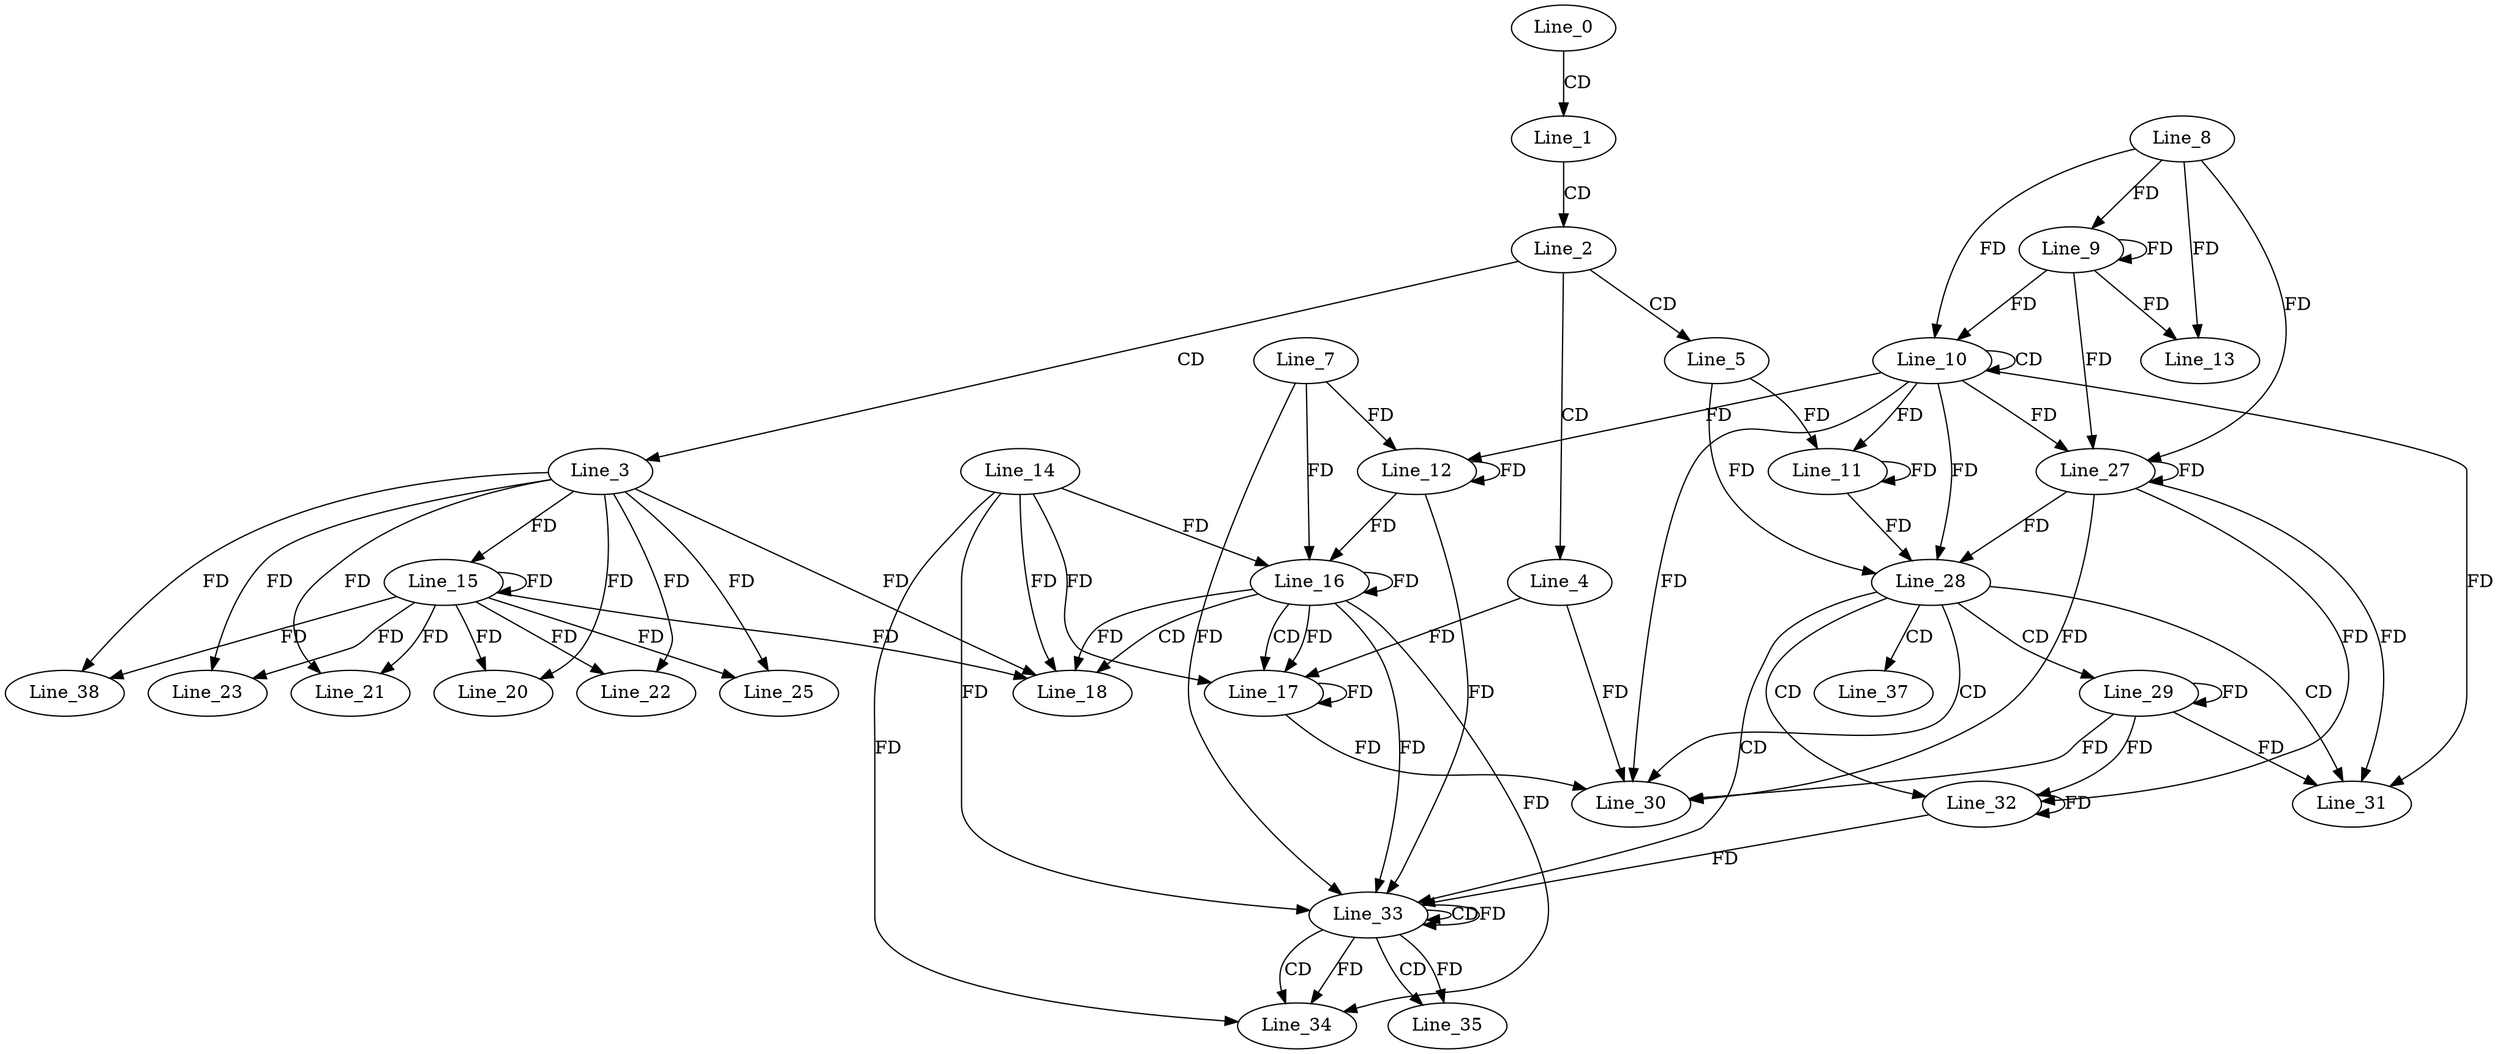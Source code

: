 digraph G {
  Line_0;
  Line_1;
  Line_2;
  Line_3;
  Line_4;
  Line_5;
  Line_8;
  Line_9;
  Line_10;
  Line_10;
  Line_11;
  Line_11;
  Line_7;
  Line_12;
  Line_12;
  Line_13;
  Line_15;
  Line_15;
  Line_16;
  Line_14;
  Line_16;
  Line_16;
  Line_17;
  Line_17;
  Line_18;
  Line_20;
  Line_21;
  Line_22;
  Line_23;
  Line_25;
  Line_27;
  Line_27;
  Line_28;
  Line_28;
  Line_29;
  Line_29;
  Line_30;
  Line_30;
  Line_31;
  Line_31;
  Line_32;
  Line_32;
  Line_33;
  Line_33;
  Line_33;
  Line_34;
  Line_35;
  Line_37;
  Line_38;
  Line_0 -> Line_1 [ label="CD" ];
  Line_1 -> Line_2 [ label="CD" ];
  Line_2 -> Line_3 [ label="CD" ];
  Line_2 -> Line_4 [ label="CD" ];
  Line_2 -> Line_5 [ label="CD" ];
  Line_8 -> Line_9 [ label="FD" ];
  Line_9 -> Line_9 [ label="FD" ];
  Line_10 -> Line_10 [ label="CD" ];
  Line_8 -> Line_10 [ label="FD" ];
  Line_9 -> Line_10 [ label="FD" ];
  Line_5 -> Line_11 [ label="FD" ];
  Line_11 -> Line_11 [ label="FD" ];
  Line_10 -> Line_11 [ label="FD" ];
  Line_7 -> Line_12 [ label="FD" ];
  Line_12 -> Line_12 [ label="FD" ];
  Line_10 -> Line_12 [ label="FD" ];
  Line_8 -> Line_13 [ label="FD" ];
  Line_9 -> Line_13 [ label="FD" ];
  Line_3 -> Line_15 [ label="FD" ];
  Line_15 -> Line_15 [ label="FD" ];
  Line_16 -> Line_16 [ label="FD" ];
  Line_14 -> Line_16 [ label="FD" ];
  Line_7 -> Line_16 [ label="FD" ];
  Line_12 -> Line_16 [ label="FD" ];
  Line_16 -> Line_17 [ label="CD" ];
  Line_17 -> Line_17 [ label="FD" ];
  Line_4 -> Line_17 [ label="FD" ];
  Line_16 -> Line_17 [ label="FD" ];
  Line_14 -> Line_17 [ label="FD" ];
  Line_16 -> Line_18 [ label="CD" ];
  Line_3 -> Line_18 [ label="FD" ];
  Line_15 -> Line_18 [ label="FD" ];
  Line_16 -> Line_18 [ label="FD" ];
  Line_14 -> Line_18 [ label="FD" ];
  Line_3 -> Line_20 [ label="FD" ];
  Line_15 -> Line_20 [ label="FD" ];
  Line_3 -> Line_21 [ label="FD" ];
  Line_15 -> Line_21 [ label="FD" ];
  Line_3 -> Line_22 [ label="FD" ];
  Line_15 -> Line_22 [ label="FD" ];
  Line_3 -> Line_23 [ label="FD" ];
  Line_15 -> Line_23 [ label="FD" ];
  Line_3 -> Line_25 [ label="FD" ];
  Line_15 -> Line_25 [ label="FD" ];
  Line_10 -> Line_27 [ label="FD" ];
  Line_27 -> Line_27 [ label="FD" ];
  Line_8 -> Line_27 [ label="FD" ];
  Line_9 -> Line_27 [ label="FD" ];
  Line_5 -> Line_28 [ label="FD" ];
  Line_11 -> Line_28 [ label="FD" ];
  Line_10 -> Line_28 [ label="FD" ];
  Line_27 -> Line_28 [ label="FD" ];
  Line_28 -> Line_29 [ label="CD" ];
  Line_29 -> Line_29 [ label="FD" ];
  Line_28 -> Line_30 [ label="CD" ];
  Line_10 -> Line_30 [ label="FD" ];
  Line_27 -> Line_30 [ label="FD" ];
  Line_29 -> Line_30 [ label="FD" ];
  Line_17 -> Line_30 [ label="FD" ];
  Line_4 -> Line_30 [ label="FD" ];
  Line_28 -> Line_31 [ label="CD" ];
  Line_10 -> Line_31 [ label="FD" ];
  Line_27 -> Line_31 [ label="FD" ];
  Line_29 -> Line_31 [ label="FD" ];
  Line_28 -> Line_32 [ label="CD" ];
  Line_32 -> Line_32 [ label="FD" ];
  Line_27 -> Line_32 [ label="FD" ];
  Line_29 -> Line_32 [ label="FD" ];
  Line_28 -> Line_33 [ label="CD" ];
  Line_33 -> Line_33 [ label="CD" ];
  Line_33 -> Line_33 [ label="FD" ];
  Line_16 -> Line_33 [ label="FD" ];
  Line_14 -> Line_33 [ label="FD" ];
  Line_7 -> Line_33 [ label="FD" ];
  Line_12 -> Line_33 [ label="FD" ];
  Line_32 -> Line_33 [ label="FD" ];
  Line_33 -> Line_34 [ label="CD" ];
  Line_33 -> Line_34 [ label="FD" ];
  Line_16 -> Line_34 [ label="FD" ];
  Line_14 -> Line_34 [ label="FD" ];
  Line_33 -> Line_35 [ label="CD" ];
  Line_33 -> Line_35 [ label="FD" ];
  Line_28 -> Line_37 [ label="CD" ];
  Line_3 -> Line_38 [ label="FD" ];
  Line_15 -> Line_38 [ label="FD" ];
}
